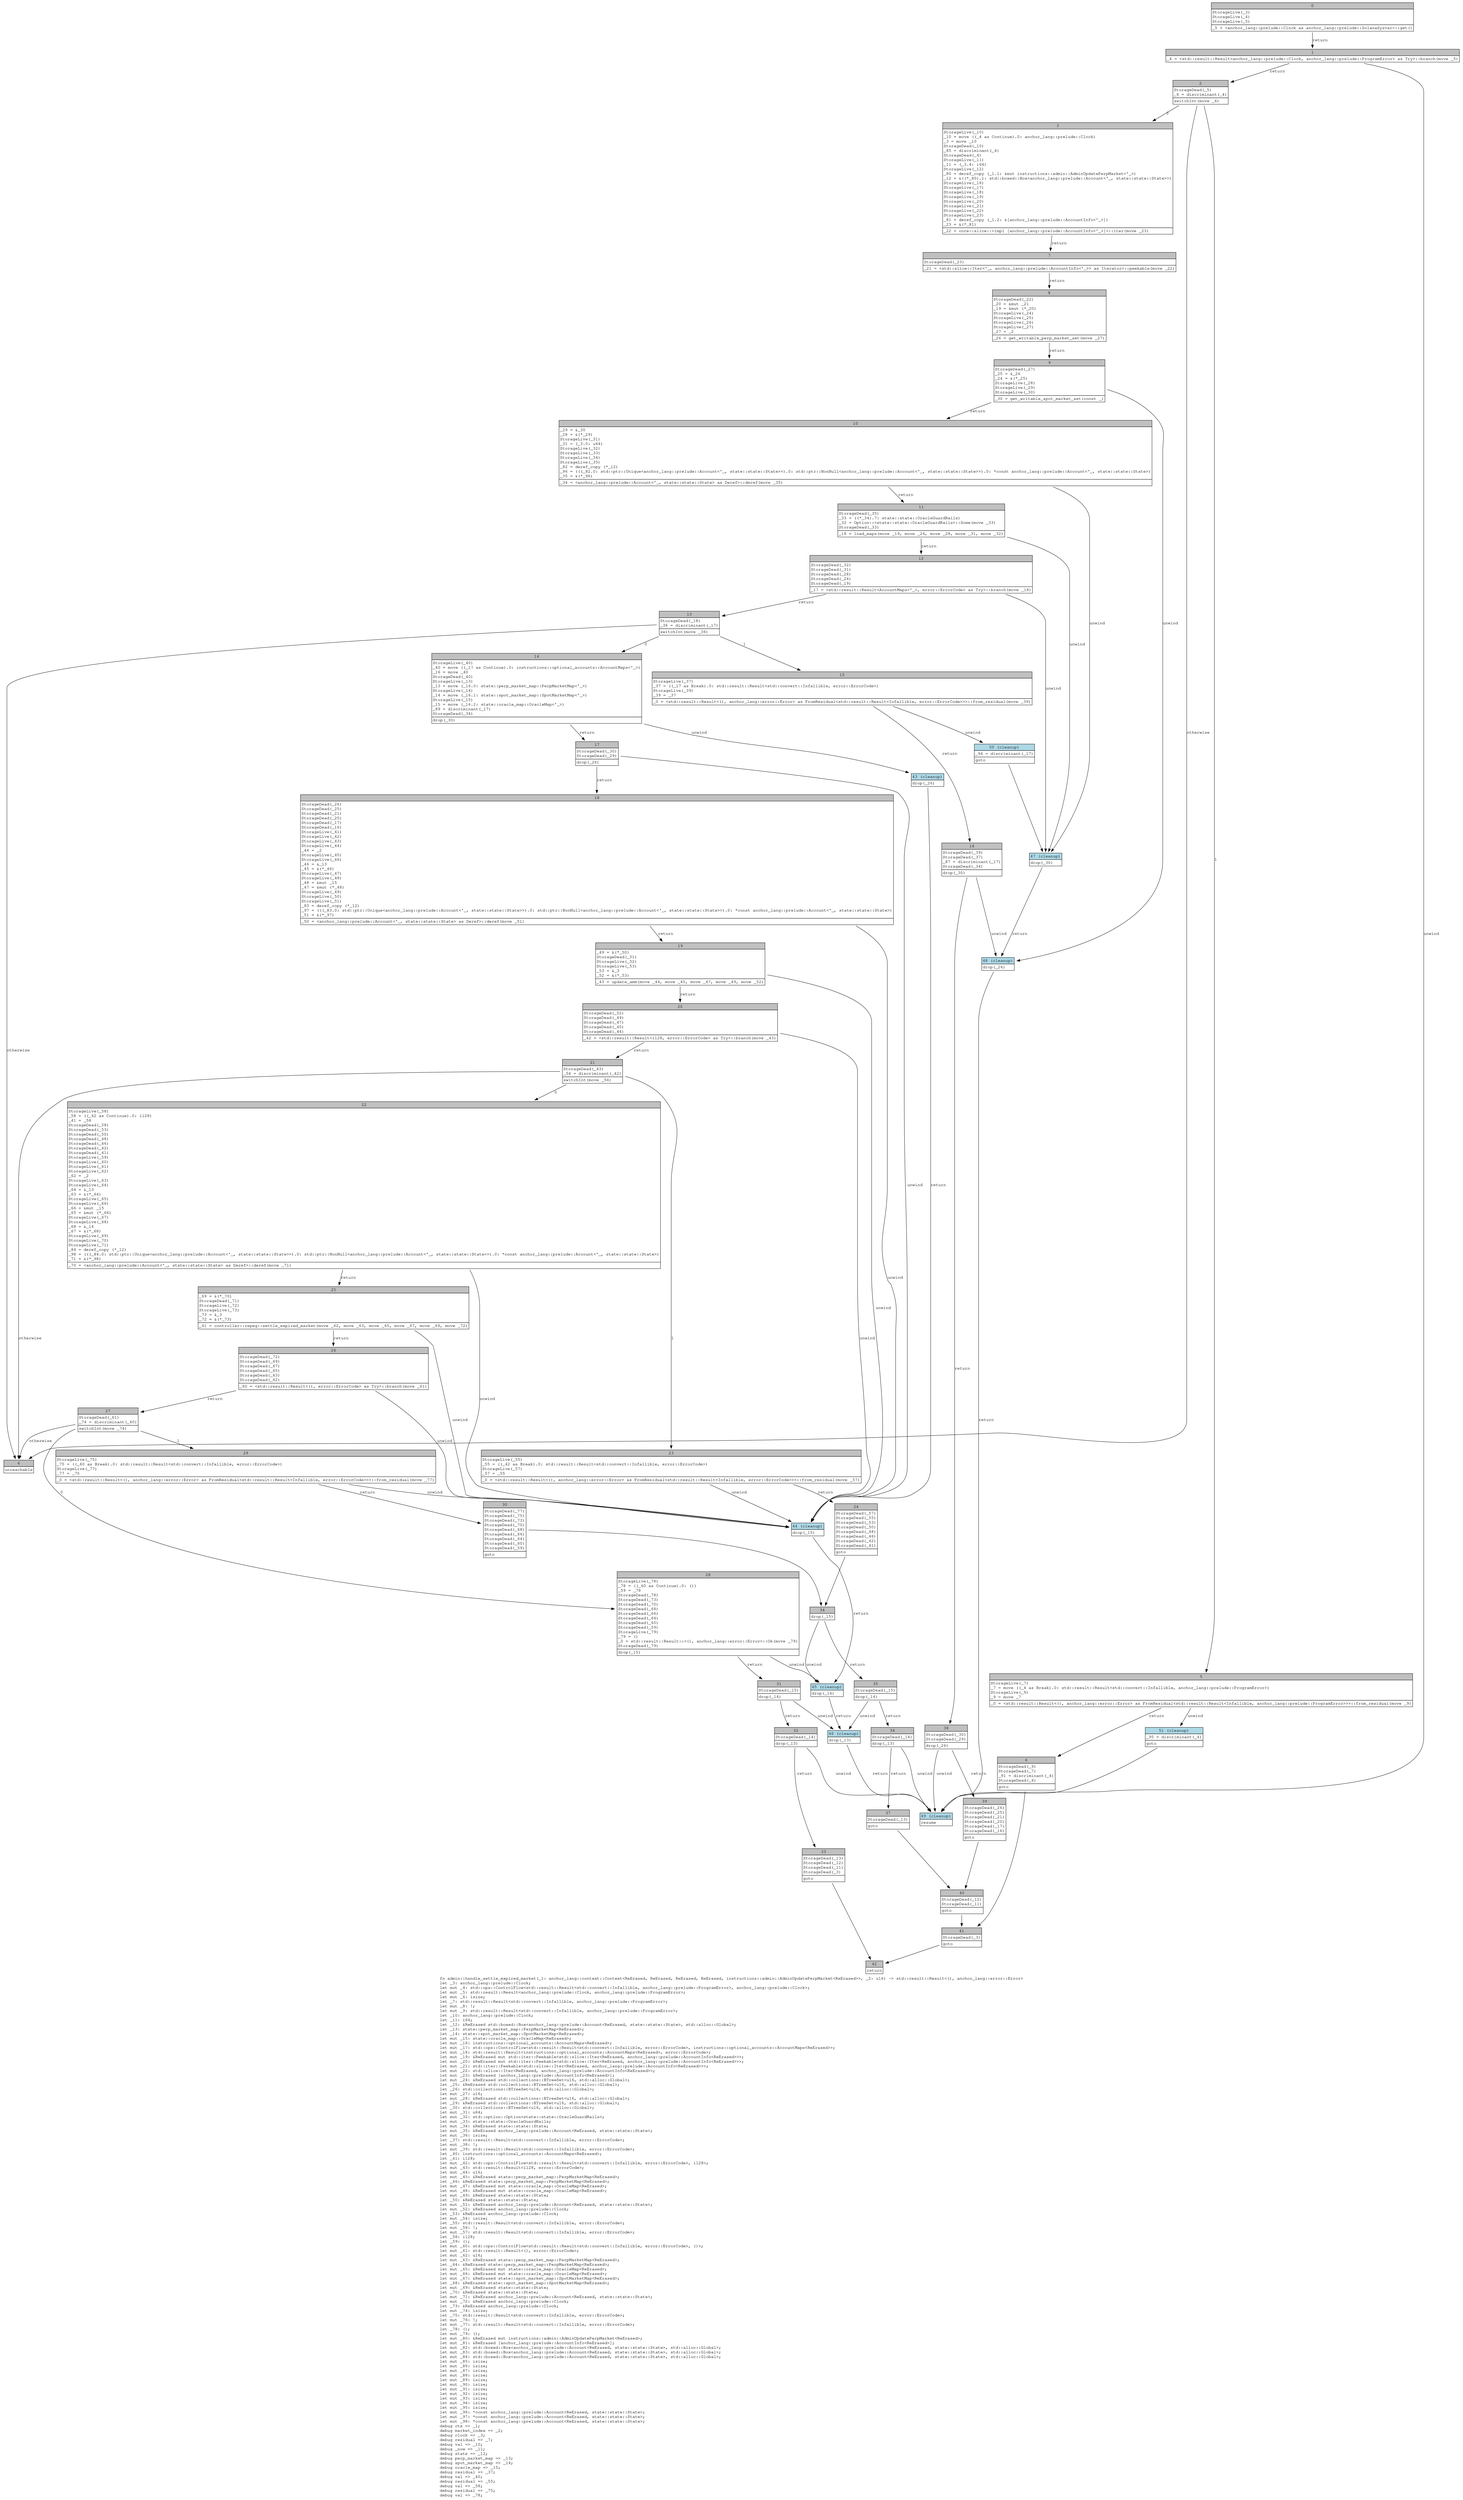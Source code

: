 digraph Mir_0_1118 {
    graph [fontname="Courier, monospace"];
    node [fontname="Courier, monospace"];
    edge [fontname="Courier, monospace"];
    label=<fn admin::handle_settle_expired_market(_1: anchor_lang::context::Context&lt;ReErased, ReErased, ReErased, ReErased, instructions::admin::AdminUpdatePerpMarket&lt;ReErased&gt;&gt;, _2: u16) -&gt; std::result::Result&lt;(), anchor_lang::error::Error&gt;<br align="left"/>let _3: anchor_lang::prelude::Clock;<br align="left"/>let mut _4: std::ops::ControlFlow&lt;std::result::Result&lt;std::convert::Infallible, anchor_lang::prelude::ProgramError&gt;, anchor_lang::prelude::Clock&gt;;<br align="left"/>let mut _5: std::result::Result&lt;anchor_lang::prelude::Clock, anchor_lang::prelude::ProgramError&gt;;<br align="left"/>let mut _6: isize;<br align="left"/>let _7: std::result::Result&lt;std::convert::Infallible, anchor_lang::prelude::ProgramError&gt;;<br align="left"/>let mut _8: !;<br align="left"/>let mut _9: std::result::Result&lt;std::convert::Infallible, anchor_lang::prelude::ProgramError&gt;;<br align="left"/>let _10: anchor_lang::prelude::Clock;<br align="left"/>let _11: i64;<br align="left"/>let _12: &amp;ReErased std::boxed::Box&lt;anchor_lang::prelude::Account&lt;ReErased, state::state::State&gt;, std::alloc::Global&gt;;<br align="left"/>let _13: state::perp_market_map::PerpMarketMap&lt;ReErased&gt;;<br align="left"/>let _14: state::spot_market_map::SpotMarketMap&lt;ReErased&gt;;<br align="left"/>let mut _15: state::oracle_map::OracleMap&lt;ReErased&gt;;<br align="left"/>let mut _16: instructions::optional_accounts::AccountMaps&lt;ReErased&gt;;<br align="left"/>let mut _17: std::ops::ControlFlow&lt;std::result::Result&lt;std::convert::Infallible, error::ErrorCode&gt;, instructions::optional_accounts::AccountMaps&lt;ReErased&gt;&gt;;<br align="left"/>let mut _18: std::result::Result&lt;instructions::optional_accounts::AccountMaps&lt;ReErased&gt;, error::ErrorCode&gt;;<br align="left"/>let mut _19: &amp;ReErased mut std::iter::Peekable&lt;std::slice::Iter&lt;ReErased, anchor_lang::prelude::AccountInfo&lt;ReErased&gt;&gt;&gt;;<br align="left"/>let mut _20: &amp;ReErased mut std::iter::Peekable&lt;std::slice::Iter&lt;ReErased, anchor_lang::prelude::AccountInfo&lt;ReErased&gt;&gt;&gt;;<br align="left"/>let mut _21: std::iter::Peekable&lt;std::slice::Iter&lt;ReErased, anchor_lang::prelude::AccountInfo&lt;ReErased&gt;&gt;&gt;;<br align="left"/>let mut _22: std::slice::Iter&lt;ReErased, anchor_lang::prelude::AccountInfo&lt;ReErased&gt;&gt;;<br align="left"/>let mut _23: &amp;ReErased [anchor_lang::prelude::AccountInfo&lt;ReErased&gt;];<br align="left"/>let mut _24: &amp;ReErased std::collections::BTreeSet&lt;u16, std::alloc::Global&gt;;<br align="left"/>let _25: &amp;ReErased std::collections::BTreeSet&lt;u16, std::alloc::Global&gt;;<br align="left"/>let _26: std::collections::BTreeSet&lt;u16, std::alloc::Global&gt;;<br align="left"/>let mut _27: u16;<br align="left"/>let mut _28: &amp;ReErased std::collections::BTreeSet&lt;u16, std::alloc::Global&gt;;<br align="left"/>let _29: &amp;ReErased std::collections::BTreeSet&lt;u16, std::alloc::Global&gt;;<br align="left"/>let _30: std::collections::BTreeSet&lt;u16, std::alloc::Global&gt;;<br align="left"/>let mut _31: u64;<br align="left"/>let mut _32: std::option::Option&lt;state::state::OracleGuardRails&gt;;<br align="left"/>let mut _33: state::state::OracleGuardRails;<br align="left"/>let mut _34: &amp;ReErased state::state::State;<br align="left"/>let mut _35: &amp;ReErased anchor_lang::prelude::Account&lt;ReErased, state::state::State&gt;;<br align="left"/>let mut _36: isize;<br align="left"/>let _37: std::result::Result&lt;std::convert::Infallible, error::ErrorCode&gt;;<br align="left"/>let mut _38: !;<br align="left"/>let mut _39: std::result::Result&lt;std::convert::Infallible, error::ErrorCode&gt;;<br align="left"/>let _40: instructions::optional_accounts::AccountMaps&lt;ReErased&gt;;<br align="left"/>let _41: i128;<br align="left"/>let mut _42: std::ops::ControlFlow&lt;std::result::Result&lt;std::convert::Infallible, error::ErrorCode&gt;, i128&gt;;<br align="left"/>let mut _43: std::result::Result&lt;i128, error::ErrorCode&gt;;<br align="left"/>let mut _44: u16;<br align="left"/>let mut _45: &amp;ReErased state::perp_market_map::PerpMarketMap&lt;ReErased&gt;;<br align="left"/>let _46: &amp;ReErased state::perp_market_map::PerpMarketMap&lt;ReErased&gt;;<br align="left"/>let mut _47: &amp;ReErased mut state::oracle_map::OracleMap&lt;ReErased&gt;;<br align="left"/>let mut _48: &amp;ReErased mut state::oracle_map::OracleMap&lt;ReErased&gt;;<br align="left"/>let mut _49: &amp;ReErased state::state::State;<br align="left"/>let _50: &amp;ReErased state::state::State;<br align="left"/>let mut _51: &amp;ReErased anchor_lang::prelude::Account&lt;ReErased, state::state::State&gt;;<br align="left"/>let mut _52: &amp;ReErased anchor_lang::prelude::Clock;<br align="left"/>let _53: &amp;ReErased anchor_lang::prelude::Clock;<br align="left"/>let mut _54: isize;<br align="left"/>let _55: std::result::Result&lt;std::convert::Infallible, error::ErrorCode&gt;;<br align="left"/>let mut _56: !;<br align="left"/>let mut _57: std::result::Result&lt;std::convert::Infallible, error::ErrorCode&gt;;<br align="left"/>let _58: i128;<br align="left"/>let _59: ();<br align="left"/>let mut _60: std::ops::ControlFlow&lt;std::result::Result&lt;std::convert::Infallible, error::ErrorCode&gt;, ()&gt;;<br align="left"/>let mut _61: std::result::Result&lt;(), error::ErrorCode&gt;;<br align="left"/>let mut _62: u16;<br align="left"/>let mut _63: &amp;ReErased state::perp_market_map::PerpMarketMap&lt;ReErased&gt;;<br align="left"/>let _64: &amp;ReErased state::perp_market_map::PerpMarketMap&lt;ReErased&gt;;<br align="left"/>let mut _65: &amp;ReErased mut state::oracle_map::OracleMap&lt;ReErased&gt;;<br align="left"/>let mut _66: &amp;ReErased mut state::oracle_map::OracleMap&lt;ReErased&gt;;<br align="left"/>let mut _67: &amp;ReErased state::spot_market_map::SpotMarketMap&lt;ReErased&gt;;<br align="left"/>let _68: &amp;ReErased state::spot_market_map::SpotMarketMap&lt;ReErased&gt;;<br align="left"/>let mut _69: &amp;ReErased state::state::State;<br align="left"/>let _70: &amp;ReErased state::state::State;<br align="left"/>let mut _71: &amp;ReErased anchor_lang::prelude::Account&lt;ReErased, state::state::State&gt;;<br align="left"/>let mut _72: &amp;ReErased anchor_lang::prelude::Clock;<br align="left"/>let _73: &amp;ReErased anchor_lang::prelude::Clock;<br align="left"/>let mut _74: isize;<br align="left"/>let _75: std::result::Result&lt;std::convert::Infallible, error::ErrorCode&gt;;<br align="left"/>let mut _76: !;<br align="left"/>let mut _77: std::result::Result&lt;std::convert::Infallible, error::ErrorCode&gt;;<br align="left"/>let _78: ();<br align="left"/>let mut _79: ();<br align="left"/>let mut _80: &amp;ReErased mut instructions::admin::AdminUpdatePerpMarket&lt;ReErased&gt;;<br align="left"/>let mut _81: &amp;ReErased [anchor_lang::prelude::AccountInfo&lt;ReErased&gt;];<br align="left"/>let mut _82: std::boxed::Box&lt;anchor_lang::prelude::Account&lt;ReErased, state::state::State&gt;, std::alloc::Global&gt;;<br align="left"/>let mut _83: std::boxed::Box&lt;anchor_lang::prelude::Account&lt;ReErased, state::state::State&gt;, std::alloc::Global&gt;;<br align="left"/>let mut _84: std::boxed::Box&lt;anchor_lang::prelude::Account&lt;ReErased, state::state::State&gt;, std::alloc::Global&gt;;<br align="left"/>let mut _85: isize;<br align="left"/>let mut _86: isize;<br align="left"/>let mut _87: isize;<br align="left"/>let mut _88: isize;<br align="left"/>let mut _89: isize;<br align="left"/>let mut _90: isize;<br align="left"/>let mut _91: isize;<br align="left"/>let mut _92: isize;<br align="left"/>let mut _93: isize;<br align="left"/>let mut _94: isize;<br align="left"/>let mut _95: isize;<br align="left"/>let mut _96: *const anchor_lang::prelude::Account&lt;ReErased, state::state::State&gt;;<br align="left"/>let mut _97: *const anchor_lang::prelude::Account&lt;ReErased, state::state::State&gt;;<br align="left"/>let mut _98: *const anchor_lang::prelude::Account&lt;ReErased, state::state::State&gt;;<br align="left"/>debug ctx =&gt; _1;<br align="left"/>debug market_index =&gt; _2;<br align="left"/>debug clock =&gt; _3;<br align="left"/>debug residual =&gt; _7;<br align="left"/>debug val =&gt; _10;<br align="left"/>debug _now =&gt; _11;<br align="left"/>debug state =&gt; _12;<br align="left"/>debug perp_market_map =&gt; _13;<br align="left"/>debug spot_market_map =&gt; _14;<br align="left"/>debug oracle_map =&gt; _15;<br align="left"/>debug residual =&gt; _37;<br align="left"/>debug val =&gt; _40;<br align="left"/>debug residual =&gt; _55;<br align="left"/>debug val =&gt; _58;<br align="left"/>debug residual =&gt; _75;<br align="left"/>debug val =&gt; _78;<br align="left"/>>;
    bb0__0_1118 [shape="none", label=<<table border="0" cellborder="1" cellspacing="0"><tr><td bgcolor="gray" align="center" colspan="1">0</td></tr><tr><td align="left" balign="left">StorageLive(_3)<br/>StorageLive(_4)<br/>StorageLive(_5)<br/></td></tr><tr><td align="left">_5 = &lt;anchor_lang::prelude::Clock as anchor_lang::prelude::SolanaSysvar&gt;::get()</td></tr></table>>];
    bb1__0_1118 [shape="none", label=<<table border="0" cellborder="1" cellspacing="0"><tr><td bgcolor="gray" align="center" colspan="1">1</td></tr><tr><td align="left">_4 = &lt;std::result::Result&lt;anchor_lang::prelude::Clock, anchor_lang::prelude::ProgramError&gt; as Try&gt;::branch(move _5)</td></tr></table>>];
    bb2__0_1118 [shape="none", label=<<table border="0" cellborder="1" cellspacing="0"><tr><td bgcolor="gray" align="center" colspan="1">2</td></tr><tr><td align="left" balign="left">StorageDead(_5)<br/>_6 = discriminant(_4)<br/></td></tr><tr><td align="left">switchInt(move _6)</td></tr></table>>];
    bb3__0_1118 [shape="none", label=<<table border="0" cellborder="1" cellspacing="0"><tr><td bgcolor="gray" align="center" colspan="1">3</td></tr><tr><td align="left" balign="left">StorageLive(_10)<br/>_10 = move ((_4 as Continue).0: anchor_lang::prelude::Clock)<br/>_3 = move _10<br/>StorageDead(_10)<br/>_85 = discriminant(_4)<br/>StorageDead(_4)<br/>StorageLive(_11)<br/>_11 = (_3.4: i64)<br/>StorageLive(_12)<br/>_80 = deref_copy (_1.1: &amp;mut instructions::admin::AdminUpdatePerpMarket&lt;'_&gt;)<br/>_12 = &amp;((*_80).1: std::boxed::Box&lt;anchor_lang::prelude::Account&lt;'_, state::state::State&gt;&gt;)<br/>StorageLive(_16)<br/>StorageLive(_17)<br/>StorageLive(_18)<br/>StorageLive(_19)<br/>StorageLive(_20)<br/>StorageLive(_21)<br/>StorageLive(_22)<br/>StorageLive(_23)<br/>_81 = deref_copy (_1.2: &amp;[anchor_lang::prelude::AccountInfo&lt;'_&gt;])<br/>_23 = &amp;(*_81)<br/></td></tr><tr><td align="left">_22 = core::slice::&lt;impl [anchor_lang::prelude::AccountInfo&lt;'_&gt;]&gt;::iter(move _23)</td></tr></table>>];
    bb4__0_1118 [shape="none", label=<<table border="0" cellborder="1" cellspacing="0"><tr><td bgcolor="gray" align="center" colspan="1">4</td></tr><tr><td align="left">unreachable</td></tr></table>>];
    bb5__0_1118 [shape="none", label=<<table border="0" cellborder="1" cellspacing="0"><tr><td bgcolor="gray" align="center" colspan="1">5</td></tr><tr><td align="left" balign="left">StorageLive(_7)<br/>_7 = move ((_4 as Break).0: std::result::Result&lt;std::convert::Infallible, anchor_lang::prelude::ProgramError&gt;)<br/>StorageLive(_9)<br/>_9 = move _7<br/></td></tr><tr><td align="left">_0 = &lt;std::result::Result&lt;(), anchor_lang::error::Error&gt; as FromResidual&lt;std::result::Result&lt;Infallible, anchor_lang::prelude::ProgramError&gt;&gt;&gt;::from_residual(move _9)</td></tr></table>>];
    bb6__0_1118 [shape="none", label=<<table border="0" cellborder="1" cellspacing="0"><tr><td bgcolor="gray" align="center" colspan="1">6</td></tr><tr><td align="left" balign="left">StorageDead(_9)<br/>StorageDead(_7)<br/>_91 = discriminant(_4)<br/>StorageDead(_4)<br/></td></tr><tr><td align="left">goto</td></tr></table>>];
    bb7__0_1118 [shape="none", label=<<table border="0" cellborder="1" cellspacing="0"><tr><td bgcolor="gray" align="center" colspan="1">7</td></tr><tr><td align="left" balign="left">StorageDead(_23)<br/></td></tr><tr><td align="left">_21 = &lt;std::slice::Iter&lt;'_, anchor_lang::prelude::AccountInfo&lt;'_&gt;&gt; as Iterator&gt;::peekable(move _22)</td></tr></table>>];
    bb8__0_1118 [shape="none", label=<<table border="0" cellborder="1" cellspacing="0"><tr><td bgcolor="gray" align="center" colspan="1">8</td></tr><tr><td align="left" balign="left">StorageDead(_22)<br/>_20 = &amp;mut _21<br/>_19 = &amp;mut (*_20)<br/>StorageLive(_24)<br/>StorageLive(_25)<br/>StorageLive(_26)<br/>StorageLive(_27)<br/>_27 = _2<br/></td></tr><tr><td align="left">_26 = get_writable_perp_market_set(move _27)</td></tr></table>>];
    bb9__0_1118 [shape="none", label=<<table border="0" cellborder="1" cellspacing="0"><tr><td bgcolor="gray" align="center" colspan="1">9</td></tr><tr><td align="left" balign="left">StorageDead(_27)<br/>_25 = &amp;_26<br/>_24 = &amp;(*_25)<br/>StorageLive(_28)<br/>StorageLive(_29)<br/>StorageLive(_30)<br/></td></tr><tr><td align="left">_30 = get_writable_spot_market_set(const _)</td></tr></table>>];
    bb10__0_1118 [shape="none", label=<<table border="0" cellborder="1" cellspacing="0"><tr><td bgcolor="gray" align="center" colspan="1">10</td></tr><tr><td align="left" balign="left">_29 = &amp;_30<br/>_28 = &amp;(*_29)<br/>StorageLive(_31)<br/>_31 = (_3.0: u64)<br/>StorageLive(_32)<br/>StorageLive(_33)<br/>StorageLive(_34)<br/>StorageLive(_35)<br/>_82 = deref_copy (*_12)<br/>_96 = (((_82.0: std::ptr::Unique&lt;anchor_lang::prelude::Account&lt;'_, state::state::State&gt;&gt;).0: std::ptr::NonNull&lt;anchor_lang::prelude::Account&lt;'_, state::state::State&gt;&gt;).0: *const anchor_lang::prelude::Account&lt;'_, state::state::State&gt;)<br/>_35 = &amp;(*_96)<br/></td></tr><tr><td align="left">_34 = &lt;anchor_lang::prelude::Account&lt;'_, state::state::State&gt; as Deref&gt;::deref(move _35)</td></tr></table>>];
    bb11__0_1118 [shape="none", label=<<table border="0" cellborder="1" cellspacing="0"><tr><td bgcolor="gray" align="center" colspan="1">11</td></tr><tr><td align="left" balign="left">StorageDead(_35)<br/>_33 = ((*_34).7: state::state::OracleGuardRails)<br/>_32 = Option::&lt;state::state::OracleGuardRails&gt;::Some(move _33)<br/>StorageDead(_33)<br/></td></tr><tr><td align="left">_18 = load_maps(move _19, move _24, move _28, move _31, move _32)</td></tr></table>>];
    bb12__0_1118 [shape="none", label=<<table border="0" cellborder="1" cellspacing="0"><tr><td bgcolor="gray" align="center" colspan="1">12</td></tr><tr><td align="left" balign="left">StorageDead(_32)<br/>StorageDead(_31)<br/>StorageDead(_28)<br/>StorageDead(_24)<br/>StorageDead(_19)<br/></td></tr><tr><td align="left">_17 = &lt;std::result::Result&lt;AccountMaps&lt;'_&gt;, error::ErrorCode&gt; as Try&gt;::branch(move _18)</td></tr></table>>];
    bb13__0_1118 [shape="none", label=<<table border="0" cellborder="1" cellspacing="0"><tr><td bgcolor="gray" align="center" colspan="1">13</td></tr><tr><td align="left" balign="left">StorageDead(_18)<br/>_36 = discriminant(_17)<br/></td></tr><tr><td align="left">switchInt(move _36)</td></tr></table>>];
    bb14__0_1118 [shape="none", label=<<table border="0" cellborder="1" cellspacing="0"><tr><td bgcolor="gray" align="center" colspan="1">14</td></tr><tr><td align="left" balign="left">StorageLive(_40)<br/>_40 = move ((_17 as Continue).0: instructions::optional_accounts::AccountMaps&lt;'_&gt;)<br/>_16 = move _40<br/>StorageDead(_40)<br/>StorageLive(_13)<br/>_13 = move (_16.0: state::perp_market_map::PerpMarketMap&lt;'_&gt;)<br/>StorageLive(_14)<br/>_14 = move (_16.1: state::spot_market_map::SpotMarketMap&lt;'_&gt;)<br/>StorageLive(_15)<br/>_15 = move (_16.2: state::oracle_map::OracleMap&lt;'_&gt;)<br/>_89 = discriminant(_17)<br/>StorageDead(_34)<br/></td></tr><tr><td align="left">drop(_30)</td></tr></table>>];
    bb15__0_1118 [shape="none", label=<<table border="0" cellborder="1" cellspacing="0"><tr><td bgcolor="gray" align="center" colspan="1">15</td></tr><tr><td align="left" balign="left">StorageLive(_37)<br/>_37 = ((_17 as Break).0: std::result::Result&lt;std::convert::Infallible, error::ErrorCode&gt;)<br/>StorageLive(_39)<br/>_39 = _37<br/></td></tr><tr><td align="left">_0 = &lt;std::result::Result&lt;(), anchor_lang::error::Error&gt; as FromResidual&lt;std::result::Result&lt;Infallible, error::ErrorCode&gt;&gt;&gt;::from_residual(move _39)</td></tr></table>>];
    bb16__0_1118 [shape="none", label=<<table border="0" cellborder="1" cellspacing="0"><tr><td bgcolor="gray" align="center" colspan="1">16</td></tr><tr><td align="left" balign="left">StorageDead(_39)<br/>StorageDead(_37)<br/>_87 = discriminant(_17)<br/>StorageDead(_34)<br/></td></tr><tr><td align="left">drop(_30)</td></tr></table>>];
    bb17__0_1118 [shape="none", label=<<table border="0" cellborder="1" cellspacing="0"><tr><td bgcolor="gray" align="center" colspan="1">17</td></tr><tr><td align="left" balign="left">StorageDead(_30)<br/>StorageDead(_29)<br/></td></tr><tr><td align="left">drop(_26)</td></tr></table>>];
    bb18__0_1118 [shape="none", label=<<table border="0" cellborder="1" cellspacing="0"><tr><td bgcolor="gray" align="center" colspan="1">18</td></tr><tr><td align="left" balign="left">StorageDead(_26)<br/>StorageDead(_25)<br/>StorageDead(_21)<br/>StorageDead(_20)<br/>StorageDead(_17)<br/>StorageDead(_16)<br/>StorageLive(_41)<br/>StorageLive(_42)<br/>StorageLive(_43)<br/>StorageLive(_44)<br/>_44 = _2<br/>StorageLive(_45)<br/>StorageLive(_46)<br/>_46 = &amp;_13<br/>_45 = &amp;(*_46)<br/>StorageLive(_47)<br/>StorageLive(_48)<br/>_48 = &amp;mut _15<br/>_47 = &amp;mut (*_48)<br/>StorageLive(_49)<br/>StorageLive(_50)<br/>StorageLive(_51)<br/>_83 = deref_copy (*_12)<br/>_97 = (((_83.0: std::ptr::Unique&lt;anchor_lang::prelude::Account&lt;'_, state::state::State&gt;&gt;).0: std::ptr::NonNull&lt;anchor_lang::prelude::Account&lt;'_, state::state::State&gt;&gt;).0: *const anchor_lang::prelude::Account&lt;'_, state::state::State&gt;)<br/>_51 = &amp;(*_97)<br/></td></tr><tr><td align="left">_50 = &lt;anchor_lang::prelude::Account&lt;'_, state::state::State&gt; as Deref&gt;::deref(move _51)</td></tr></table>>];
    bb19__0_1118 [shape="none", label=<<table border="0" cellborder="1" cellspacing="0"><tr><td bgcolor="gray" align="center" colspan="1">19</td></tr><tr><td align="left" balign="left">_49 = &amp;(*_50)<br/>StorageDead(_51)<br/>StorageLive(_52)<br/>StorageLive(_53)<br/>_53 = &amp;_3<br/>_52 = &amp;(*_53)<br/></td></tr><tr><td align="left">_43 = update_amm(move _44, move _45, move _47, move _49, move _52)</td></tr></table>>];
    bb20__0_1118 [shape="none", label=<<table border="0" cellborder="1" cellspacing="0"><tr><td bgcolor="gray" align="center" colspan="1">20</td></tr><tr><td align="left" balign="left">StorageDead(_52)<br/>StorageDead(_49)<br/>StorageDead(_47)<br/>StorageDead(_45)<br/>StorageDead(_44)<br/></td></tr><tr><td align="left">_42 = &lt;std::result::Result&lt;i128, error::ErrorCode&gt; as Try&gt;::branch(move _43)</td></tr></table>>];
    bb21__0_1118 [shape="none", label=<<table border="0" cellborder="1" cellspacing="0"><tr><td bgcolor="gray" align="center" colspan="1">21</td></tr><tr><td align="left" balign="left">StorageDead(_43)<br/>_54 = discriminant(_42)<br/></td></tr><tr><td align="left">switchInt(move _54)</td></tr></table>>];
    bb22__0_1118 [shape="none", label=<<table border="0" cellborder="1" cellspacing="0"><tr><td bgcolor="gray" align="center" colspan="1">22</td></tr><tr><td align="left" balign="left">StorageLive(_58)<br/>_58 = ((_42 as Continue).0: i128)<br/>_41 = _58<br/>StorageDead(_58)<br/>StorageDead(_53)<br/>StorageDead(_50)<br/>StorageDead(_48)<br/>StorageDead(_46)<br/>StorageDead(_42)<br/>StorageDead(_41)<br/>StorageLive(_59)<br/>StorageLive(_60)<br/>StorageLive(_61)<br/>StorageLive(_62)<br/>_62 = _2<br/>StorageLive(_63)<br/>StorageLive(_64)<br/>_64 = &amp;_13<br/>_63 = &amp;(*_64)<br/>StorageLive(_65)<br/>StorageLive(_66)<br/>_66 = &amp;mut _15<br/>_65 = &amp;mut (*_66)<br/>StorageLive(_67)<br/>StorageLive(_68)<br/>_68 = &amp;_14<br/>_67 = &amp;(*_68)<br/>StorageLive(_69)<br/>StorageLive(_70)<br/>StorageLive(_71)<br/>_84 = deref_copy (*_12)<br/>_98 = (((_84.0: std::ptr::Unique&lt;anchor_lang::prelude::Account&lt;'_, state::state::State&gt;&gt;).0: std::ptr::NonNull&lt;anchor_lang::prelude::Account&lt;'_, state::state::State&gt;&gt;).0: *const anchor_lang::prelude::Account&lt;'_, state::state::State&gt;)<br/>_71 = &amp;(*_98)<br/></td></tr><tr><td align="left">_70 = &lt;anchor_lang::prelude::Account&lt;'_, state::state::State&gt; as Deref&gt;::deref(move _71)</td></tr></table>>];
    bb23__0_1118 [shape="none", label=<<table border="0" cellborder="1" cellspacing="0"><tr><td bgcolor="gray" align="center" colspan="1">23</td></tr><tr><td align="left" balign="left">StorageLive(_55)<br/>_55 = ((_42 as Break).0: std::result::Result&lt;std::convert::Infallible, error::ErrorCode&gt;)<br/>StorageLive(_57)<br/>_57 = _55<br/></td></tr><tr><td align="left">_0 = &lt;std::result::Result&lt;(), anchor_lang::error::Error&gt; as FromResidual&lt;std::result::Result&lt;Infallible, error::ErrorCode&gt;&gt;&gt;::from_residual(move _57)</td></tr></table>>];
    bb24__0_1118 [shape="none", label=<<table border="0" cellborder="1" cellspacing="0"><tr><td bgcolor="gray" align="center" colspan="1">24</td></tr><tr><td align="left" balign="left">StorageDead(_57)<br/>StorageDead(_55)<br/>StorageDead(_53)<br/>StorageDead(_50)<br/>StorageDead(_48)<br/>StorageDead(_46)<br/>StorageDead(_42)<br/>StorageDead(_41)<br/></td></tr><tr><td align="left">goto</td></tr></table>>];
    bb25__0_1118 [shape="none", label=<<table border="0" cellborder="1" cellspacing="0"><tr><td bgcolor="gray" align="center" colspan="1">25</td></tr><tr><td align="left" balign="left">_69 = &amp;(*_70)<br/>StorageDead(_71)<br/>StorageLive(_72)<br/>StorageLive(_73)<br/>_73 = &amp;_3<br/>_72 = &amp;(*_73)<br/></td></tr><tr><td align="left">_61 = controller::repeg::settle_expired_market(move _62, move _63, move _65, move _67, move _69, move _72)</td></tr></table>>];
    bb26__0_1118 [shape="none", label=<<table border="0" cellborder="1" cellspacing="0"><tr><td bgcolor="gray" align="center" colspan="1">26</td></tr><tr><td align="left" balign="left">StorageDead(_72)<br/>StorageDead(_69)<br/>StorageDead(_67)<br/>StorageDead(_65)<br/>StorageDead(_63)<br/>StorageDead(_62)<br/></td></tr><tr><td align="left">_60 = &lt;std::result::Result&lt;(), error::ErrorCode&gt; as Try&gt;::branch(move _61)</td></tr></table>>];
    bb27__0_1118 [shape="none", label=<<table border="0" cellborder="1" cellspacing="0"><tr><td bgcolor="gray" align="center" colspan="1">27</td></tr><tr><td align="left" balign="left">StorageDead(_61)<br/>_74 = discriminant(_60)<br/></td></tr><tr><td align="left">switchInt(move _74)</td></tr></table>>];
    bb28__0_1118 [shape="none", label=<<table border="0" cellborder="1" cellspacing="0"><tr><td bgcolor="gray" align="center" colspan="1">28</td></tr><tr><td align="left" balign="left">StorageLive(_78)<br/>_78 = ((_60 as Continue).0: ())<br/>_59 = _78<br/>StorageDead(_78)<br/>StorageDead(_73)<br/>StorageDead(_70)<br/>StorageDead(_68)<br/>StorageDead(_66)<br/>StorageDead(_64)<br/>StorageDead(_60)<br/>StorageDead(_59)<br/>StorageLive(_79)<br/>_79 = ()<br/>_0 = std::result::Result::&lt;(), anchor_lang::error::Error&gt;::Ok(move _79)<br/>StorageDead(_79)<br/></td></tr><tr><td align="left">drop(_15)</td></tr></table>>];
    bb29__0_1118 [shape="none", label=<<table border="0" cellborder="1" cellspacing="0"><tr><td bgcolor="gray" align="center" colspan="1">29</td></tr><tr><td align="left" balign="left">StorageLive(_75)<br/>_75 = ((_60 as Break).0: std::result::Result&lt;std::convert::Infallible, error::ErrorCode&gt;)<br/>StorageLive(_77)<br/>_77 = _75<br/></td></tr><tr><td align="left">_0 = &lt;std::result::Result&lt;(), anchor_lang::error::Error&gt; as FromResidual&lt;std::result::Result&lt;Infallible, error::ErrorCode&gt;&gt;&gt;::from_residual(move _77)</td></tr></table>>];
    bb30__0_1118 [shape="none", label=<<table border="0" cellborder="1" cellspacing="0"><tr><td bgcolor="gray" align="center" colspan="1">30</td></tr><tr><td align="left" balign="left">StorageDead(_77)<br/>StorageDead(_75)<br/>StorageDead(_73)<br/>StorageDead(_70)<br/>StorageDead(_68)<br/>StorageDead(_66)<br/>StorageDead(_64)<br/>StorageDead(_60)<br/>StorageDead(_59)<br/></td></tr><tr><td align="left">goto</td></tr></table>>];
    bb31__0_1118 [shape="none", label=<<table border="0" cellborder="1" cellspacing="0"><tr><td bgcolor="gray" align="center" colspan="1">31</td></tr><tr><td align="left" balign="left">StorageDead(_15)<br/></td></tr><tr><td align="left">drop(_14)</td></tr></table>>];
    bb32__0_1118 [shape="none", label=<<table border="0" cellborder="1" cellspacing="0"><tr><td bgcolor="gray" align="center" colspan="1">32</td></tr><tr><td align="left" balign="left">StorageDead(_14)<br/></td></tr><tr><td align="left">drop(_13)</td></tr></table>>];
    bb33__0_1118 [shape="none", label=<<table border="0" cellborder="1" cellspacing="0"><tr><td bgcolor="gray" align="center" colspan="1">33</td></tr><tr><td align="left" balign="left">StorageDead(_13)<br/>StorageDead(_12)<br/>StorageDead(_11)<br/>StorageDead(_3)<br/></td></tr><tr><td align="left">goto</td></tr></table>>];
    bb34__0_1118 [shape="none", label=<<table border="0" cellborder="1" cellspacing="0"><tr><td bgcolor="gray" align="center" colspan="1">34</td></tr><tr><td align="left">drop(_15)</td></tr></table>>];
    bb35__0_1118 [shape="none", label=<<table border="0" cellborder="1" cellspacing="0"><tr><td bgcolor="gray" align="center" colspan="1">35</td></tr><tr><td align="left" balign="left">StorageDead(_15)<br/></td></tr><tr><td align="left">drop(_14)</td></tr></table>>];
    bb36__0_1118 [shape="none", label=<<table border="0" cellborder="1" cellspacing="0"><tr><td bgcolor="gray" align="center" colspan="1">36</td></tr><tr><td align="left" balign="left">StorageDead(_14)<br/></td></tr><tr><td align="left">drop(_13)</td></tr></table>>];
    bb37__0_1118 [shape="none", label=<<table border="0" cellborder="1" cellspacing="0"><tr><td bgcolor="gray" align="center" colspan="1">37</td></tr><tr><td align="left" balign="left">StorageDead(_13)<br/></td></tr><tr><td align="left">goto</td></tr></table>>];
    bb38__0_1118 [shape="none", label=<<table border="0" cellborder="1" cellspacing="0"><tr><td bgcolor="gray" align="center" colspan="1">38</td></tr><tr><td align="left" balign="left">StorageDead(_30)<br/>StorageDead(_29)<br/></td></tr><tr><td align="left">drop(_26)</td></tr></table>>];
    bb39__0_1118 [shape="none", label=<<table border="0" cellborder="1" cellspacing="0"><tr><td bgcolor="gray" align="center" colspan="1">39</td></tr><tr><td align="left" balign="left">StorageDead(_26)<br/>StorageDead(_25)<br/>StorageDead(_21)<br/>StorageDead(_20)<br/>StorageDead(_17)<br/>StorageDead(_16)<br/></td></tr><tr><td align="left">goto</td></tr></table>>];
    bb40__0_1118 [shape="none", label=<<table border="0" cellborder="1" cellspacing="0"><tr><td bgcolor="gray" align="center" colspan="1">40</td></tr><tr><td align="left" balign="left">StorageDead(_12)<br/>StorageDead(_11)<br/></td></tr><tr><td align="left">goto</td></tr></table>>];
    bb41__0_1118 [shape="none", label=<<table border="0" cellborder="1" cellspacing="0"><tr><td bgcolor="gray" align="center" colspan="1">41</td></tr><tr><td align="left" balign="left">StorageDead(_3)<br/></td></tr><tr><td align="left">goto</td></tr></table>>];
    bb42__0_1118 [shape="none", label=<<table border="0" cellborder="1" cellspacing="0"><tr><td bgcolor="gray" align="center" colspan="1">42</td></tr><tr><td align="left">return</td></tr></table>>];
    bb43__0_1118 [shape="none", label=<<table border="0" cellborder="1" cellspacing="0"><tr><td bgcolor="lightblue" align="center" colspan="1">43 (cleanup)</td></tr><tr><td align="left">drop(_26)</td></tr></table>>];
    bb44__0_1118 [shape="none", label=<<table border="0" cellborder="1" cellspacing="0"><tr><td bgcolor="lightblue" align="center" colspan="1">44 (cleanup)</td></tr><tr><td align="left">drop(_15)</td></tr></table>>];
    bb45__0_1118 [shape="none", label=<<table border="0" cellborder="1" cellspacing="0"><tr><td bgcolor="lightblue" align="center" colspan="1">45 (cleanup)</td></tr><tr><td align="left">drop(_14)</td></tr></table>>];
    bb46__0_1118 [shape="none", label=<<table border="0" cellborder="1" cellspacing="0"><tr><td bgcolor="lightblue" align="center" colspan="1">46 (cleanup)</td></tr><tr><td align="left">drop(_13)</td></tr></table>>];
    bb47__0_1118 [shape="none", label=<<table border="0" cellborder="1" cellspacing="0"><tr><td bgcolor="lightblue" align="center" colspan="1">47 (cleanup)</td></tr><tr><td align="left">drop(_30)</td></tr></table>>];
    bb48__0_1118 [shape="none", label=<<table border="0" cellborder="1" cellspacing="0"><tr><td bgcolor="lightblue" align="center" colspan="1">48 (cleanup)</td></tr><tr><td align="left">drop(_26)</td></tr></table>>];
    bb49__0_1118 [shape="none", label=<<table border="0" cellborder="1" cellspacing="0"><tr><td bgcolor="lightblue" align="center" colspan="1">49 (cleanup)</td></tr><tr><td align="left">resume</td></tr></table>>];
    bb50__0_1118 [shape="none", label=<<table border="0" cellborder="1" cellspacing="0"><tr><td bgcolor="lightblue" align="center" colspan="1">50 (cleanup)</td></tr><tr><td align="left" balign="left">_94 = discriminant(_17)<br/></td></tr><tr><td align="left">goto</td></tr></table>>];
    bb51__0_1118 [shape="none", label=<<table border="0" cellborder="1" cellspacing="0"><tr><td bgcolor="lightblue" align="center" colspan="1">51 (cleanup)</td></tr><tr><td align="left" balign="left">_95 = discriminant(_4)<br/></td></tr><tr><td align="left">goto</td></tr></table>>];
    bb0__0_1118 -> bb1__0_1118 [label="return"];
    bb1__0_1118 -> bb2__0_1118 [label="return"];
    bb1__0_1118 -> bb49__0_1118 [label="unwind"];
    bb2__0_1118 -> bb3__0_1118 [label="0"];
    bb2__0_1118 -> bb5__0_1118 [label="1"];
    bb2__0_1118 -> bb4__0_1118 [label="otherwise"];
    bb3__0_1118 -> bb7__0_1118 [label="return"];
    bb5__0_1118 -> bb6__0_1118 [label="return"];
    bb5__0_1118 -> bb51__0_1118 [label="unwind"];
    bb6__0_1118 -> bb41__0_1118 [label=""];
    bb7__0_1118 -> bb8__0_1118 [label="return"];
    bb8__0_1118 -> bb9__0_1118 [label="return"];
    bb9__0_1118 -> bb10__0_1118 [label="return"];
    bb9__0_1118 -> bb48__0_1118 [label="unwind"];
    bb10__0_1118 -> bb11__0_1118 [label="return"];
    bb10__0_1118 -> bb47__0_1118 [label="unwind"];
    bb11__0_1118 -> bb12__0_1118 [label="return"];
    bb11__0_1118 -> bb47__0_1118 [label="unwind"];
    bb12__0_1118 -> bb13__0_1118 [label="return"];
    bb12__0_1118 -> bb47__0_1118 [label="unwind"];
    bb13__0_1118 -> bb14__0_1118 [label="0"];
    bb13__0_1118 -> bb15__0_1118 [label="1"];
    bb13__0_1118 -> bb4__0_1118 [label="otherwise"];
    bb14__0_1118 -> bb17__0_1118 [label="return"];
    bb14__0_1118 -> bb43__0_1118 [label="unwind"];
    bb15__0_1118 -> bb16__0_1118 [label="return"];
    bb15__0_1118 -> bb50__0_1118 [label="unwind"];
    bb16__0_1118 -> bb38__0_1118 [label="return"];
    bb16__0_1118 -> bb48__0_1118 [label="unwind"];
    bb17__0_1118 -> bb18__0_1118 [label="return"];
    bb17__0_1118 -> bb44__0_1118 [label="unwind"];
    bb18__0_1118 -> bb19__0_1118 [label="return"];
    bb18__0_1118 -> bb44__0_1118 [label="unwind"];
    bb19__0_1118 -> bb20__0_1118 [label="return"];
    bb19__0_1118 -> bb44__0_1118 [label="unwind"];
    bb20__0_1118 -> bb21__0_1118 [label="return"];
    bb20__0_1118 -> bb44__0_1118 [label="unwind"];
    bb21__0_1118 -> bb22__0_1118 [label="0"];
    bb21__0_1118 -> bb23__0_1118 [label="1"];
    bb21__0_1118 -> bb4__0_1118 [label="otherwise"];
    bb22__0_1118 -> bb25__0_1118 [label="return"];
    bb22__0_1118 -> bb44__0_1118 [label="unwind"];
    bb23__0_1118 -> bb24__0_1118 [label="return"];
    bb23__0_1118 -> bb44__0_1118 [label="unwind"];
    bb24__0_1118 -> bb34__0_1118 [label=""];
    bb25__0_1118 -> bb26__0_1118 [label="return"];
    bb25__0_1118 -> bb44__0_1118 [label="unwind"];
    bb26__0_1118 -> bb27__0_1118 [label="return"];
    bb26__0_1118 -> bb44__0_1118 [label="unwind"];
    bb27__0_1118 -> bb28__0_1118 [label="0"];
    bb27__0_1118 -> bb29__0_1118 [label="1"];
    bb27__0_1118 -> bb4__0_1118 [label="otherwise"];
    bb28__0_1118 -> bb31__0_1118 [label="return"];
    bb28__0_1118 -> bb45__0_1118 [label="unwind"];
    bb29__0_1118 -> bb30__0_1118 [label="return"];
    bb29__0_1118 -> bb44__0_1118 [label="unwind"];
    bb30__0_1118 -> bb34__0_1118 [label=""];
    bb31__0_1118 -> bb32__0_1118 [label="return"];
    bb31__0_1118 -> bb46__0_1118 [label="unwind"];
    bb32__0_1118 -> bb33__0_1118 [label="return"];
    bb32__0_1118 -> bb49__0_1118 [label="unwind"];
    bb33__0_1118 -> bb42__0_1118 [label=""];
    bb34__0_1118 -> bb35__0_1118 [label="return"];
    bb34__0_1118 -> bb45__0_1118 [label="unwind"];
    bb35__0_1118 -> bb36__0_1118 [label="return"];
    bb35__0_1118 -> bb46__0_1118 [label="unwind"];
    bb36__0_1118 -> bb37__0_1118 [label="return"];
    bb36__0_1118 -> bb49__0_1118 [label="unwind"];
    bb37__0_1118 -> bb40__0_1118 [label=""];
    bb38__0_1118 -> bb39__0_1118 [label="return"];
    bb38__0_1118 -> bb49__0_1118 [label="unwind"];
    bb39__0_1118 -> bb40__0_1118 [label=""];
    bb40__0_1118 -> bb41__0_1118 [label=""];
    bb41__0_1118 -> bb42__0_1118 [label=""];
    bb43__0_1118 -> bb44__0_1118 [label="return"];
    bb44__0_1118 -> bb45__0_1118 [label="return"];
    bb45__0_1118 -> bb46__0_1118 [label="return"];
    bb46__0_1118 -> bb49__0_1118 [label="return"];
    bb47__0_1118 -> bb48__0_1118 [label="return"];
    bb48__0_1118 -> bb49__0_1118 [label="return"];
    bb50__0_1118 -> bb47__0_1118 [label=""];
    bb51__0_1118 -> bb49__0_1118 [label=""];
}
